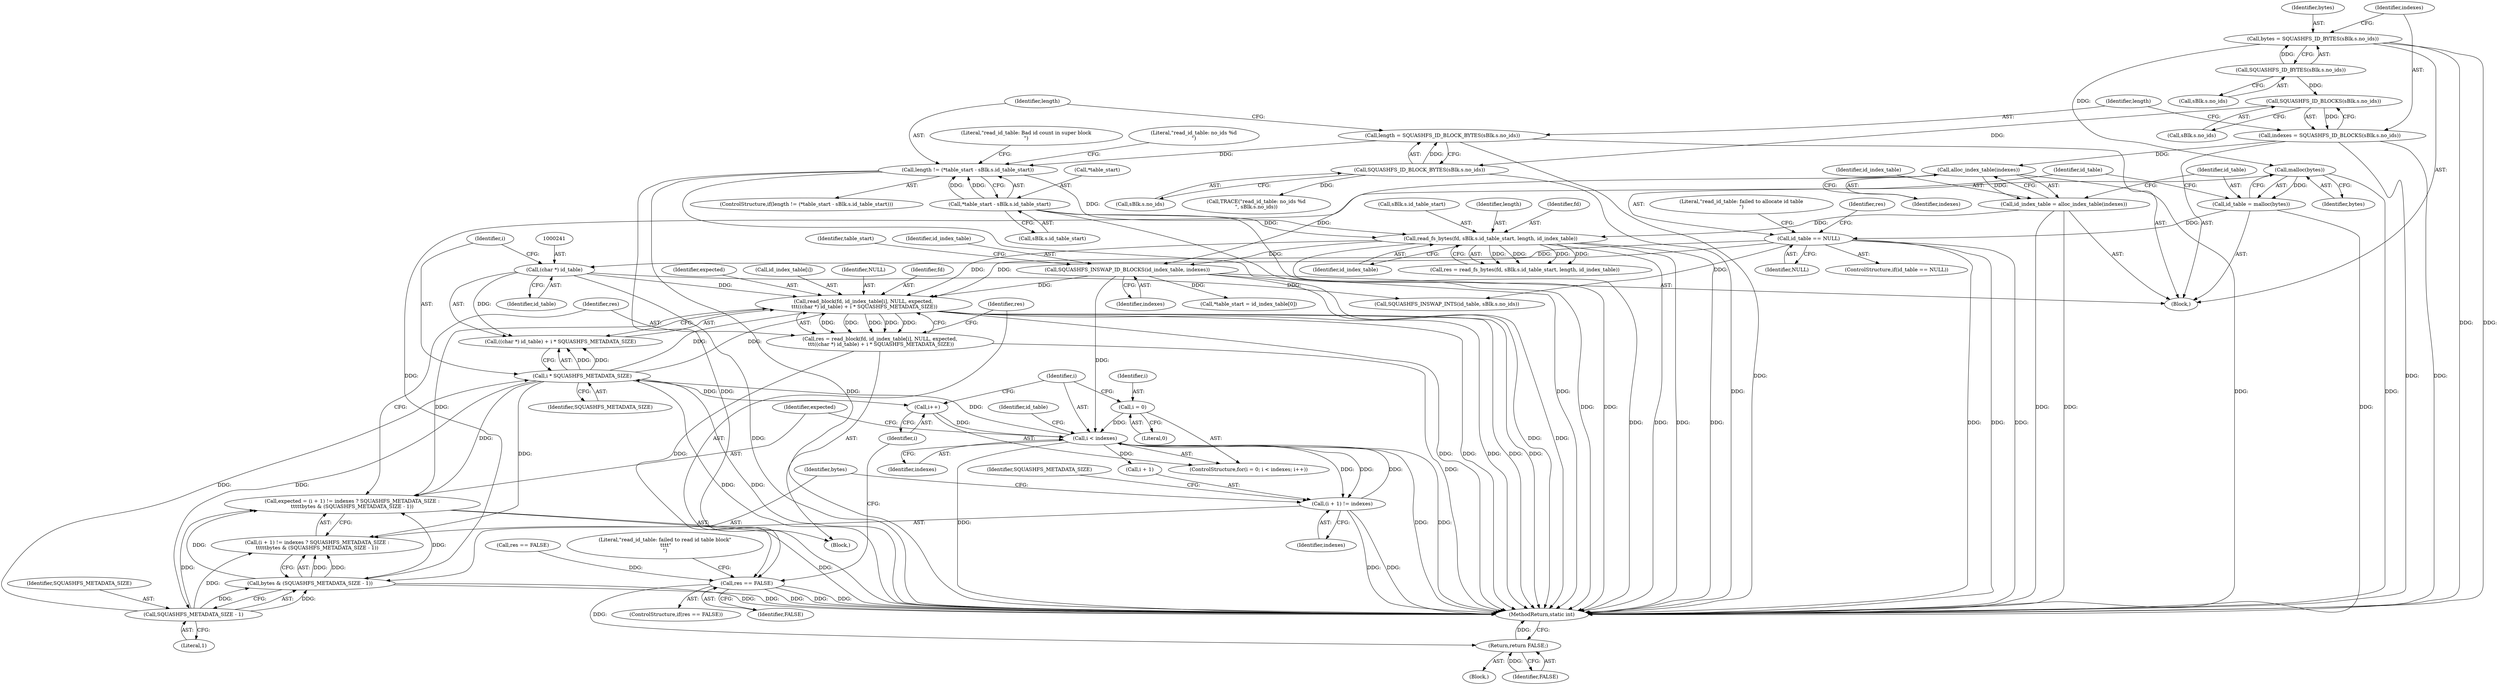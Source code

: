 digraph "0_squashfs-tools_f95864afe8833fe3ad782d714b41378e860977b1_3@array" {
"1000232" [label="(Call,read_block(fd, id_index_table[i], NULL, expected,\n \t\t\t((char *) id_table) + i * SQUASHFS_METADATA_SIZE))"];
"1000178" [label="(Call,read_fs_bytes(fd, sBlk.s.id_table_start, length, id_index_table))"];
"1000139" [label="(Call,*table_start - sBlk.s.id_table_start)"];
"1000137" [label="(Call,length != (*table_start - sBlk.s.id_table_start))"];
"1000127" [label="(Call,length = SQUASHFS_ID_BLOCK_BYTES(sBlk.s.no_ids))"];
"1000129" [label="(Call,SQUASHFS_ID_BLOCK_BYTES(sBlk.s.no_ids))"];
"1000120" [label="(Call,SQUASHFS_ID_BLOCKS(sBlk.s.no_ids))"];
"1000111" [label="(Call,SQUASHFS_ID_BYTES(sBlk.s.no_ids))"];
"1000159" [label="(Call,id_index_table = alloc_index_table(indexes))"];
"1000161" [label="(Call,alloc_index_table(indexes))"];
"1000118" [label="(Call,indexes = SQUASHFS_ID_BLOCKS(sBlk.s.no_ids))"];
"1000196" [label="(Call,SQUASHFS_INSWAP_ID_BLOCKS(id_index_table, indexes))"];
"1000168" [label="(Call,id_table == NULL)"];
"1000163" [label="(Call,id_table = malloc(bytes))"];
"1000165" [label="(Call,malloc(bytes))"];
"1000109" [label="(Call,bytes = SQUASHFS_ID_BYTES(sBlk.s.no_ids))"];
"1000216" [label="(Call,expected = (i + 1) != indexes ? SQUASHFS_METADATA_SIZE :\n\t\t\t\t\tbytes & (SQUASHFS_METADATA_SIZE - 1))"];
"1000227" [label="(Call,SQUASHFS_METADATA_SIZE - 1)"];
"1000243" [label="(Call,i * SQUASHFS_METADATA_SIZE)"];
"1000209" [label="(Call,i < indexes)"];
"1000206" [label="(Call,i = 0)"];
"1000212" [label="(Call,i++)"];
"1000219" [label="(Call,(i + 1) != indexes)"];
"1000225" [label="(Call,bytes & (SQUASHFS_METADATA_SIZE - 1))"];
"1000240" [label="(Call,(char *) id_table)"];
"1000230" [label="(Call,res = read_block(fd, id_index_table[i], NULL, expected,\n \t\t\t((char *) id_table) + i * SQUASHFS_METADATA_SIZE))"];
"1000247" [label="(Call,res == FALSE)"];
"1000253" [label="(Return,return FALSE;)"];
"1000110" [label="(Identifier,bytes)"];
"1000225" [label="(Call,bytes & (SQUASHFS_METADATA_SIZE - 1))"];
"1000178" [label="(Call,read_fs_bytes(fd, sBlk.s.id_table_start, length, id_index_table))"];
"1000234" [label="(Call,id_index_table[i])"];
"1000130" [label="(Call,sBlk.s.no_ids)"];
"1000105" [label="(Block,)"];
"1000180" [label="(Call,sBlk.s.id_table_start)"];
"1000196" [label="(Call,SQUASHFS_INSWAP_ID_BLOCKS(id_index_table, indexes))"];
"1000162" [label="(Identifier,indexes)"];
"1000248" [label="(Identifier,res)"];
"1000242" [label="(Identifier,id_table)"];
"1000219" [label="(Call,(i + 1) != indexes)"];
"1000198" [label="(Identifier,indexes)"];
"1000176" [label="(Call,res = read_fs_bytes(fd, sBlk.s.id_table_start, length, id_index_table))"];
"1000137" [label="(Call,length != (*table_start - sBlk.s.id_table_start))"];
"1000212" [label="(Call,i++)"];
"1000253" [label="(Return,return FALSE;)"];
"1000188" [label="(Call,res == FALSE)"];
"1000256" [label="(Identifier,id_table)"];
"1000226" [label="(Identifier,bytes)"];
"1000224" [label="(Identifier,SQUASHFS_METADATA_SIZE)"];
"1000152" [label="(Call,TRACE(\"read_id_table: no_ids %d\n\", sBlk.s.no_ids))"];
"1000246" [label="(ControlStructure,if(res == FALSE))"];
"1000243" [label="(Call,i * SQUASHFS_METADATA_SIZE)"];
"1000165" [label="(Call,malloc(bytes))"];
"1000240" [label="(Call,(char *) id_table)"];
"1000207" [label="(Identifier,i)"];
"1000247" [label="(Call,res == FALSE)"];
"1000121" [label="(Call,sBlk.s.no_ids)"];
"1000216" [label="(Call,expected = (i + 1) != indexes ? SQUASHFS_METADATA_SIZE :\n\t\t\t\t\tbytes & (SQUASHFS_METADATA_SIZE - 1))"];
"1000239" [label="(Call,((char *) id_table) + i * SQUASHFS_METADATA_SIZE)"];
"1000177" [label="(Identifier,res)"];
"1000168" [label="(Call,id_table == NULL)"];
"1000220" [label="(Call,i + 1)"];
"1000161" [label="(Call,alloc_index_table(indexes))"];
"1000111" [label="(Call,SQUASHFS_ID_BYTES(sBlk.s.no_ids))"];
"1000227" [label="(Call,SQUASHFS_METADATA_SIZE - 1)"];
"1000149" [label="(Literal,\"read_id_table: Bad id count in super block\n\")"];
"1000139" [label="(Call,*table_start - sBlk.s.id_table_start)"];
"1000163" [label="(Call,id_table = malloc(bytes))"];
"1000250" [label="(Block,)"];
"1000206" [label="(Call,i = 0)"];
"1000153" [label="(Literal,\"read_id_table: no_ids %d\n\")"];
"1000228" [label="(Identifier,SQUASHFS_METADATA_SIZE)"];
"1000230" [label="(Call,res = read_block(fd, id_index_table[i], NULL, expected,\n \t\t\t((char *) id_table) + i * SQUASHFS_METADATA_SIZE))"];
"1000233" [label="(Identifier,fd)"];
"1000232" [label="(Call,read_block(fd, id_index_table[i], NULL, expected,\n \t\t\t((char *) id_table) + i * SQUASHFS_METADATA_SIZE))"];
"1000112" [label="(Call,sBlk.s.no_ids)"];
"1000218" [label="(Call,(i + 1) != indexes ? SQUASHFS_METADATA_SIZE :\n\t\t\t\t\tbytes & (SQUASHFS_METADATA_SIZE - 1))"];
"1000164" [label="(Identifier,id_table)"];
"1000140" [label="(Call,*table_start)"];
"1000245" [label="(Identifier,SQUASHFS_METADATA_SIZE)"];
"1000129" [label="(Call,SQUASHFS_ID_BLOCK_BYTES(sBlk.s.no_ids))"];
"1000238" [label="(Identifier,expected)"];
"1000118" [label="(Call,indexes = SQUASHFS_ID_BLOCKS(sBlk.s.no_ids))"];
"1000209" [label="(Call,i < indexes)"];
"1000214" [label="(Block,)"];
"1000136" [label="(ControlStructure,if(length != (*table_start - sBlk.s.id_table_start)))"];
"1000197" [label="(Identifier,id_index_table)"];
"1000249" [label="(Identifier,FALSE)"];
"1000119" [label="(Identifier,indexes)"];
"1000120" [label="(Call,SQUASHFS_ID_BLOCKS(sBlk.s.no_ids))"];
"1000264" [label="(MethodReturn,static int)"];
"1000244" [label="(Identifier,i)"];
"1000229" [label="(Literal,1)"];
"1000166" [label="(Identifier,bytes)"];
"1000186" [label="(Identifier,id_index_table)"];
"1000170" [label="(Identifier,NULL)"];
"1000128" [label="(Identifier,length)"];
"1000160" [label="(Identifier,id_index_table)"];
"1000138" [label="(Identifier,length)"];
"1000223" [label="(Identifier,indexes)"];
"1000208" [label="(Literal,0)"];
"1000185" [label="(Identifier,length)"];
"1000211" [label="(Identifier,indexes)"];
"1000179" [label="(Identifier,fd)"];
"1000255" [label="(Call,SQUASHFS_INSWAP_INTS(id_table, sBlk.s.no_ids))"];
"1000231" [label="(Identifier,res)"];
"1000201" [label="(Identifier,table_start)"];
"1000169" [label="(Identifier,id_table)"];
"1000199" [label="(Call,*table_start = id_index_table[0])"];
"1000205" [label="(ControlStructure,for(i = 0; i < indexes; i++))"];
"1000210" [label="(Identifier,i)"];
"1000237" [label="(Identifier,NULL)"];
"1000159" [label="(Call,id_index_table = alloc_index_table(indexes))"];
"1000142" [label="(Call,sBlk.s.id_table_start)"];
"1000127" [label="(Call,length = SQUASHFS_ID_BLOCK_BYTES(sBlk.s.no_ids))"];
"1000109" [label="(Call,bytes = SQUASHFS_ID_BYTES(sBlk.s.no_ids))"];
"1000217" [label="(Identifier,expected)"];
"1000213" [label="(Identifier,i)"];
"1000252" [label="(Literal,\"read_id_table: failed to read id table block\"\n \t\t\t\t\"\n\")"];
"1000254" [label="(Identifier,FALSE)"];
"1000173" [label="(Literal,\"read_id_table: failed to allocate id table\n\")"];
"1000167" [label="(ControlStructure,if(id_table == NULL))"];
"1000232" -> "1000230"  [label="AST: "];
"1000232" -> "1000239"  [label="CFG: "];
"1000233" -> "1000232"  [label="AST: "];
"1000234" -> "1000232"  [label="AST: "];
"1000237" -> "1000232"  [label="AST: "];
"1000238" -> "1000232"  [label="AST: "];
"1000239" -> "1000232"  [label="AST: "];
"1000230" -> "1000232"  [label="CFG: "];
"1000232" -> "1000264"  [label="DDG: "];
"1000232" -> "1000264"  [label="DDG: "];
"1000232" -> "1000264"  [label="DDG: "];
"1000232" -> "1000264"  [label="DDG: "];
"1000232" -> "1000264"  [label="DDG: "];
"1000232" -> "1000230"  [label="DDG: "];
"1000232" -> "1000230"  [label="DDG: "];
"1000232" -> "1000230"  [label="DDG: "];
"1000232" -> "1000230"  [label="DDG: "];
"1000232" -> "1000230"  [label="DDG: "];
"1000178" -> "1000232"  [label="DDG: "];
"1000196" -> "1000232"  [label="DDG: "];
"1000168" -> "1000232"  [label="DDG: "];
"1000216" -> "1000232"  [label="DDG: "];
"1000240" -> "1000232"  [label="DDG: "];
"1000243" -> "1000232"  [label="DDG: "];
"1000243" -> "1000232"  [label="DDG: "];
"1000178" -> "1000176"  [label="AST: "];
"1000178" -> "1000186"  [label="CFG: "];
"1000179" -> "1000178"  [label="AST: "];
"1000180" -> "1000178"  [label="AST: "];
"1000185" -> "1000178"  [label="AST: "];
"1000186" -> "1000178"  [label="AST: "];
"1000176" -> "1000178"  [label="CFG: "];
"1000178" -> "1000264"  [label="DDG: "];
"1000178" -> "1000264"  [label="DDG: "];
"1000178" -> "1000264"  [label="DDG: "];
"1000178" -> "1000264"  [label="DDG: "];
"1000178" -> "1000176"  [label="DDG: "];
"1000178" -> "1000176"  [label="DDG: "];
"1000178" -> "1000176"  [label="DDG: "];
"1000178" -> "1000176"  [label="DDG: "];
"1000139" -> "1000178"  [label="DDG: "];
"1000137" -> "1000178"  [label="DDG: "];
"1000159" -> "1000178"  [label="DDG: "];
"1000178" -> "1000196"  [label="DDG: "];
"1000139" -> "1000137"  [label="AST: "];
"1000139" -> "1000142"  [label="CFG: "];
"1000140" -> "1000139"  [label="AST: "];
"1000142" -> "1000139"  [label="AST: "];
"1000137" -> "1000139"  [label="CFG: "];
"1000139" -> "1000264"  [label="DDG: "];
"1000139" -> "1000264"  [label="DDG: "];
"1000139" -> "1000137"  [label="DDG: "];
"1000139" -> "1000137"  [label="DDG: "];
"1000137" -> "1000136"  [label="AST: "];
"1000138" -> "1000137"  [label="AST: "];
"1000149" -> "1000137"  [label="CFG: "];
"1000153" -> "1000137"  [label="CFG: "];
"1000137" -> "1000264"  [label="DDG: "];
"1000137" -> "1000264"  [label="DDG: "];
"1000137" -> "1000264"  [label="DDG: "];
"1000127" -> "1000137"  [label="DDG: "];
"1000127" -> "1000105"  [label="AST: "];
"1000127" -> "1000129"  [label="CFG: "];
"1000128" -> "1000127"  [label="AST: "];
"1000129" -> "1000127"  [label="AST: "];
"1000138" -> "1000127"  [label="CFG: "];
"1000127" -> "1000264"  [label="DDG: "];
"1000129" -> "1000127"  [label="DDG: "];
"1000129" -> "1000130"  [label="CFG: "];
"1000130" -> "1000129"  [label="AST: "];
"1000129" -> "1000264"  [label="DDG: "];
"1000120" -> "1000129"  [label="DDG: "];
"1000129" -> "1000152"  [label="DDG: "];
"1000120" -> "1000118"  [label="AST: "];
"1000120" -> "1000121"  [label="CFG: "];
"1000121" -> "1000120"  [label="AST: "];
"1000118" -> "1000120"  [label="CFG: "];
"1000120" -> "1000118"  [label="DDG: "];
"1000111" -> "1000120"  [label="DDG: "];
"1000111" -> "1000109"  [label="AST: "];
"1000111" -> "1000112"  [label="CFG: "];
"1000112" -> "1000111"  [label="AST: "];
"1000109" -> "1000111"  [label="CFG: "];
"1000111" -> "1000109"  [label="DDG: "];
"1000159" -> "1000105"  [label="AST: "];
"1000159" -> "1000161"  [label="CFG: "];
"1000160" -> "1000159"  [label="AST: "];
"1000161" -> "1000159"  [label="AST: "];
"1000164" -> "1000159"  [label="CFG: "];
"1000159" -> "1000264"  [label="DDG: "];
"1000159" -> "1000264"  [label="DDG: "];
"1000161" -> "1000159"  [label="DDG: "];
"1000161" -> "1000162"  [label="CFG: "];
"1000162" -> "1000161"  [label="AST: "];
"1000161" -> "1000264"  [label="DDG: "];
"1000118" -> "1000161"  [label="DDG: "];
"1000161" -> "1000196"  [label="DDG: "];
"1000118" -> "1000105"  [label="AST: "];
"1000119" -> "1000118"  [label="AST: "];
"1000128" -> "1000118"  [label="CFG: "];
"1000118" -> "1000264"  [label="DDG: "];
"1000118" -> "1000264"  [label="DDG: "];
"1000196" -> "1000105"  [label="AST: "];
"1000196" -> "1000198"  [label="CFG: "];
"1000197" -> "1000196"  [label="AST: "];
"1000198" -> "1000196"  [label="AST: "];
"1000201" -> "1000196"  [label="CFG: "];
"1000196" -> "1000264"  [label="DDG: "];
"1000196" -> "1000264"  [label="DDG: "];
"1000196" -> "1000199"  [label="DDG: "];
"1000196" -> "1000209"  [label="DDG: "];
"1000168" -> "1000167"  [label="AST: "];
"1000168" -> "1000170"  [label="CFG: "];
"1000169" -> "1000168"  [label="AST: "];
"1000170" -> "1000168"  [label="AST: "];
"1000173" -> "1000168"  [label="CFG: "];
"1000177" -> "1000168"  [label="CFG: "];
"1000168" -> "1000264"  [label="DDG: "];
"1000168" -> "1000264"  [label="DDG: "];
"1000168" -> "1000264"  [label="DDG: "];
"1000163" -> "1000168"  [label="DDG: "];
"1000168" -> "1000240"  [label="DDG: "];
"1000168" -> "1000255"  [label="DDG: "];
"1000163" -> "1000105"  [label="AST: "];
"1000163" -> "1000165"  [label="CFG: "];
"1000164" -> "1000163"  [label="AST: "];
"1000165" -> "1000163"  [label="AST: "];
"1000169" -> "1000163"  [label="CFG: "];
"1000163" -> "1000264"  [label="DDG: "];
"1000165" -> "1000163"  [label="DDG: "];
"1000165" -> "1000166"  [label="CFG: "];
"1000166" -> "1000165"  [label="AST: "];
"1000165" -> "1000264"  [label="DDG: "];
"1000109" -> "1000165"  [label="DDG: "];
"1000165" -> "1000225"  [label="DDG: "];
"1000109" -> "1000105"  [label="AST: "];
"1000110" -> "1000109"  [label="AST: "];
"1000119" -> "1000109"  [label="CFG: "];
"1000109" -> "1000264"  [label="DDG: "];
"1000109" -> "1000264"  [label="DDG: "];
"1000216" -> "1000214"  [label="AST: "];
"1000216" -> "1000218"  [label="CFG: "];
"1000217" -> "1000216"  [label="AST: "];
"1000218" -> "1000216"  [label="AST: "];
"1000231" -> "1000216"  [label="CFG: "];
"1000216" -> "1000264"  [label="DDG: "];
"1000227" -> "1000216"  [label="DDG: "];
"1000243" -> "1000216"  [label="DDG: "];
"1000225" -> "1000216"  [label="DDG: "];
"1000225" -> "1000216"  [label="DDG: "];
"1000227" -> "1000225"  [label="AST: "];
"1000227" -> "1000229"  [label="CFG: "];
"1000228" -> "1000227"  [label="AST: "];
"1000229" -> "1000227"  [label="AST: "];
"1000225" -> "1000227"  [label="CFG: "];
"1000227" -> "1000218"  [label="DDG: "];
"1000227" -> "1000225"  [label="DDG: "];
"1000227" -> "1000225"  [label="DDG: "];
"1000243" -> "1000227"  [label="DDG: "];
"1000227" -> "1000243"  [label="DDG: "];
"1000243" -> "1000239"  [label="AST: "];
"1000243" -> "1000245"  [label="CFG: "];
"1000244" -> "1000243"  [label="AST: "];
"1000245" -> "1000243"  [label="AST: "];
"1000239" -> "1000243"  [label="CFG: "];
"1000243" -> "1000264"  [label="DDG: "];
"1000243" -> "1000264"  [label="DDG: "];
"1000243" -> "1000212"  [label="DDG: "];
"1000243" -> "1000218"  [label="DDG: "];
"1000243" -> "1000239"  [label="DDG: "];
"1000243" -> "1000239"  [label="DDG: "];
"1000209" -> "1000243"  [label="DDG: "];
"1000209" -> "1000205"  [label="AST: "];
"1000209" -> "1000211"  [label="CFG: "];
"1000210" -> "1000209"  [label="AST: "];
"1000211" -> "1000209"  [label="AST: "];
"1000217" -> "1000209"  [label="CFG: "];
"1000256" -> "1000209"  [label="CFG: "];
"1000209" -> "1000264"  [label="DDG: "];
"1000209" -> "1000264"  [label="DDG: "];
"1000209" -> "1000264"  [label="DDG: "];
"1000206" -> "1000209"  [label="DDG: "];
"1000212" -> "1000209"  [label="DDG: "];
"1000219" -> "1000209"  [label="DDG: "];
"1000209" -> "1000219"  [label="DDG: "];
"1000209" -> "1000219"  [label="DDG: "];
"1000209" -> "1000220"  [label="DDG: "];
"1000206" -> "1000205"  [label="AST: "];
"1000206" -> "1000208"  [label="CFG: "];
"1000207" -> "1000206"  [label="AST: "];
"1000208" -> "1000206"  [label="AST: "];
"1000210" -> "1000206"  [label="CFG: "];
"1000212" -> "1000205"  [label="AST: "];
"1000212" -> "1000213"  [label="CFG: "];
"1000213" -> "1000212"  [label="AST: "];
"1000210" -> "1000212"  [label="CFG: "];
"1000219" -> "1000218"  [label="AST: "];
"1000219" -> "1000223"  [label="CFG: "];
"1000220" -> "1000219"  [label="AST: "];
"1000223" -> "1000219"  [label="AST: "];
"1000224" -> "1000219"  [label="CFG: "];
"1000226" -> "1000219"  [label="CFG: "];
"1000219" -> "1000264"  [label="DDG: "];
"1000219" -> "1000264"  [label="DDG: "];
"1000225" -> "1000218"  [label="AST: "];
"1000226" -> "1000225"  [label="AST: "];
"1000218" -> "1000225"  [label="CFG: "];
"1000225" -> "1000264"  [label="DDG: "];
"1000225" -> "1000264"  [label="DDG: "];
"1000225" -> "1000218"  [label="DDG: "];
"1000225" -> "1000218"  [label="DDG: "];
"1000240" -> "1000239"  [label="AST: "];
"1000240" -> "1000242"  [label="CFG: "];
"1000241" -> "1000240"  [label="AST: "];
"1000242" -> "1000240"  [label="AST: "];
"1000244" -> "1000240"  [label="CFG: "];
"1000240" -> "1000264"  [label="DDG: "];
"1000240" -> "1000239"  [label="DDG: "];
"1000240" -> "1000255"  [label="DDG: "];
"1000230" -> "1000214"  [label="AST: "];
"1000231" -> "1000230"  [label="AST: "];
"1000248" -> "1000230"  [label="CFG: "];
"1000230" -> "1000264"  [label="DDG: "];
"1000230" -> "1000247"  [label="DDG: "];
"1000247" -> "1000246"  [label="AST: "];
"1000247" -> "1000249"  [label="CFG: "];
"1000248" -> "1000247"  [label="AST: "];
"1000249" -> "1000247"  [label="AST: "];
"1000252" -> "1000247"  [label="CFG: "];
"1000213" -> "1000247"  [label="CFG: "];
"1000247" -> "1000264"  [label="DDG: "];
"1000247" -> "1000264"  [label="DDG: "];
"1000247" -> "1000264"  [label="DDG: "];
"1000188" -> "1000247"  [label="DDG: "];
"1000247" -> "1000253"  [label="DDG: "];
"1000253" -> "1000250"  [label="AST: "];
"1000253" -> "1000254"  [label="CFG: "];
"1000254" -> "1000253"  [label="AST: "];
"1000264" -> "1000253"  [label="CFG: "];
"1000253" -> "1000264"  [label="DDG: "];
"1000254" -> "1000253"  [label="DDG: "];
}
